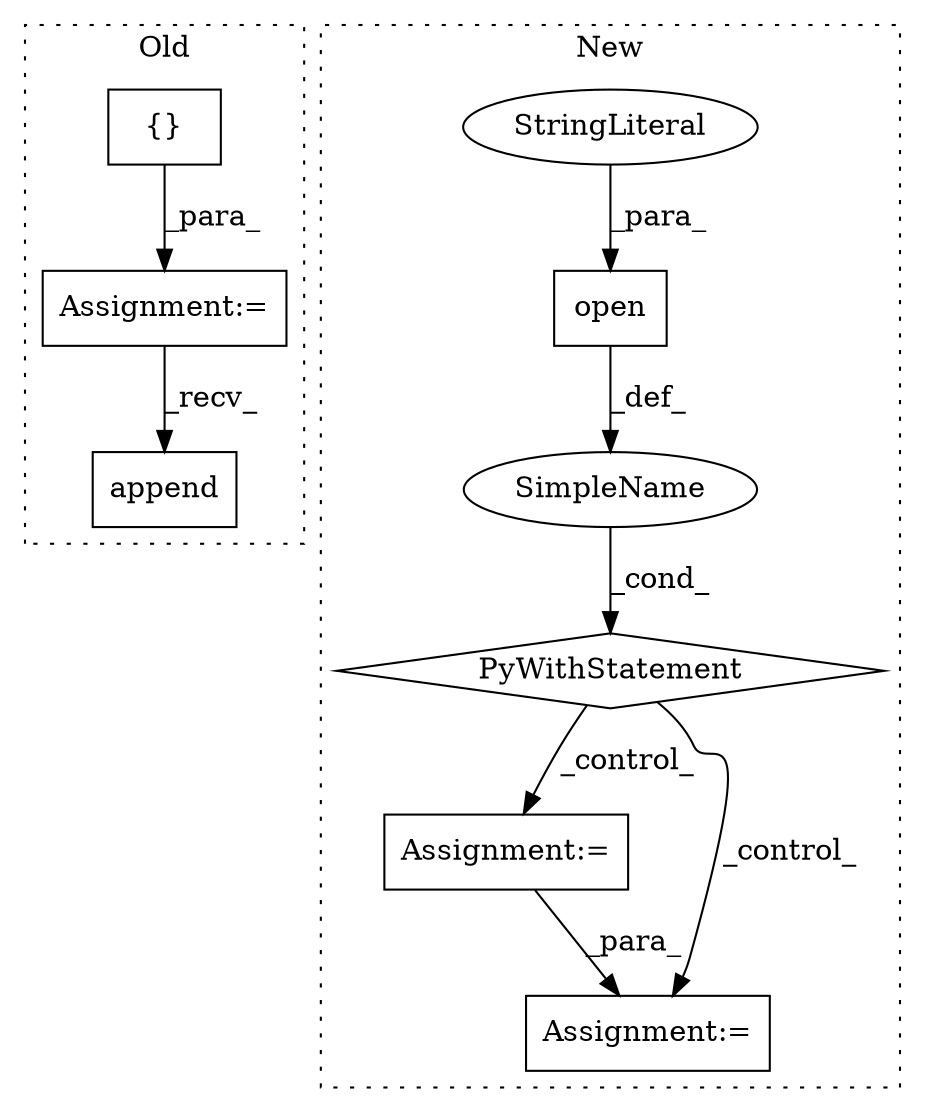 digraph G {
subgraph cluster0 {
1 [label="append" a="32" s="1134,1146" l="7,1" shape="box"];
8 [label="{}" a="4" s="1030" l="2" shape="box"];
9 [label="Assignment:=" a="7" s="1020" l="1" shape="box"];
label = "Old";
style="dotted";
}
subgraph cluster1 {
2 [label="open" a="32" s="982,1003" l="5,1" shape="box"];
3 [label="StringLiteral" a="45" s="996" l="7" shape="ellipse"];
4 [label="Assignment:=" a="7" s="1021" l="1" shape="box"];
5 [label="SimpleName" a="42" s="" l="" shape="ellipse"];
6 [label="PyWithStatement" a="104" s="972,1004" l="10,2" shape="diamond"];
7 [label="Assignment:=" a="7" s="1038" l="1" shape="box"];
label = "New";
style="dotted";
}
2 -> 5 [label="_def_"];
3 -> 2 [label="_para_"];
4 -> 7 [label="_para_"];
5 -> 6 [label="_cond_"];
6 -> 7 [label="_control_"];
6 -> 4 [label="_control_"];
8 -> 9 [label="_para_"];
9 -> 1 [label="_recv_"];
}